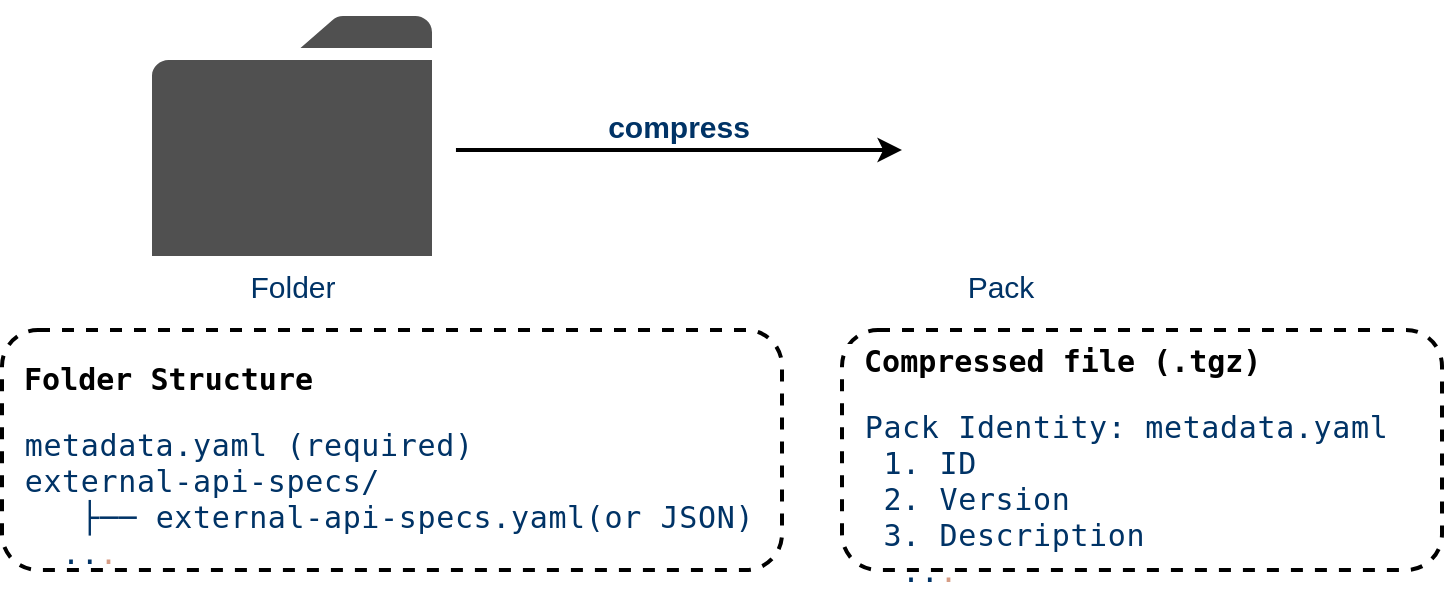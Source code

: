 <mxfile version="20.5.3" type="github">
  <diagram id="-1gi7MupparGmt0Eb_kV" name="Page-1">
    <mxGraphModel dx="1452" dy="900" grid="1" gridSize="15" guides="1" tooltips="1" connect="1" arrows="1" fold="1" page="1" pageScale="1" pageWidth="827" pageHeight="1169" math="0" shadow="0">
      <root>
        <mxCell id="0" />
        <mxCell id="1" parent="0" />
        <mxCell id="M8-Kcq0V4rQB1YjrAimU-7" value="&lt;pre style=&quot;font-style: normal; font-variant-caps: normal; font-weight: 400; letter-spacing: normal; text-indent: 0px; text-transform: none; word-spacing: 0px; -webkit-text-stroke-width: 0px; text-decoration: none; caret-color: rgb(0, 0, 0); color: rgb(0, 0, 0); background-color: rgb(255, 255, 255); font-size: 15px;&quot;&gt;&lt;b style=&quot;font-size: 15px;&quot;&gt;&lt;font style=&quot;font-size: 15px;&quot;&gt; Folder Structure&lt;/font&gt;&lt;span style=&quot;font-size: 15px;&quot;&gt; &lt;/span&gt;&lt;/b&gt;&lt;/pre&gt;&lt;font style=&quot;caret-color: rgb(0, 51, 102); color: rgb(0, 51, 102); font-family: Helvetica; font-size: 15px; font-style: normal; font-variant-caps: normal; font-weight: 400; letter-spacing: normal; text-indent: 0px; text-transform: none; word-spacing: 0px; -webkit-text-stroke-width: 0px; text-decoration: none; background-color: rgb(255, 255, 255);&quot; color=&quot;#003366&quot;&gt;&lt;span style=&quot;box-sizing: border-box; padding: 0px; border: 0px; margin: 0px; font-family: &amp;quot;IBM Plex Mono&amp;quot;, Menlo, &amp;quot;DejaVu Sans Mono&amp;quot;, &amp;quot;Bitstream Vera Sans Mono&amp;quot;, Courier, monospace; font-stretch: inherit; line-height: inherit; vertical-align: baseline; letter-spacing: 0.32px; background-color: rgb(30, 30, 30); font-size: 15px;&quot; class=&quot;hljs-string&quot;&gt;&lt;div style=&quot;font-size: 15px;&quot;&gt;&lt;span style=&quot;box-sizing: border-box; padding: 0px; border: 0px; margin: 0px; font-stretch: inherit; line-height: inherit; vertical-align: baseline; font-size: 15px;&quot; class=&quot;hljs-string&quot;&gt;&amp;nbsp;metadata.yaml&lt;/span&gt;&lt;span style=&quot;caret-color: rgb(220, 220, 220); font-size: 15px;&quot;&gt;&lt;span class=&quot;Apple-converted-space&quot; style=&quot;font-size: 15px;&quot;&gt;&amp;nbsp;&lt;/span&gt;&lt;/span&gt;&lt;span style=&quot;box-sizing: border-box; padding: 0px; border: 0px; margin: 0px; font-stretch: inherit; line-height: inherit; vertical-align: baseline; font-size: 15px;&quot; class=&quot;hljs-string&quot;&gt;(required)&lt;/span&gt;&lt;span style=&quot;caret-color: rgb(220, 220, 220); font-size: 15px;&quot;&gt;&amp;nbsp;&lt;/span&gt;&lt;/div&gt;&lt;/span&gt;&lt;span style=&quot;box-sizing: border-box; padding: 0px; border: 0px; margin: 0px; font-family: &amp;quot;IBM Plex Mono&amp;quot;, Menlo, &amp;quot;DejaVu Sans Mono&amp;quot;, &amp;quot;Bitstream Vera Sans Mono&amp;quot;, Courier, monospace; font-stretch: inherit; line-height: inherit; vertical-align: baseline; letter-spacing: 0.32px; background-color: rgb(30, 30, 30); font-size: 15px;&quot; class=&quot;hljs-string&quot;&gt;&lt;div style=&quot;font-size: 15px;&quot;&gt;&lt;span style=&quot;box-sizing: border-box; padding: 0px; border: 0px; margin: 0px; font-stretch: inherit; line-height: inherit; vertical-align: baseline; font-size: 15px;&quot; class=&quot;hljs-string&quot;&gt;&amp;nbsp;external-api-specs/&lt;/span&gt;&lt;span style=&quot;caret-color: rgb(220, 220, 220); font-size: 15px;&quot;&gt;&amp;nbsp;&lt;/span&gt;&lt;/div&gt;&lt;/span&gt;&lt;/font&gt;&lt;span style=&quot;font-size: 15px; font-style: normal; font-variant-caps: normal; font-weight: 400; text-indent: 0px; text-transform: none; word-spacing: 0px; -webkit-text-stroke-width: 0px; text-decoration: none; color: rgb(0, 0, 0); box-sizing: border-box; padding: 0px; border: 0px; margin: 0px; font-family: &amp;quot;IBM Plex Mono&amp;quot;, Menlo, &amp;quot;DejaVu Sans Mono&amp;quot;, &amp;quot;Bitstream Vera Sans Mono&amp;quot;, Courier, monospace; font-stretch: inherit; line-height: inherit; vertical-align: baseline; letter-spacing: 0.32px; background-color: rgb(30, 30, 30);&quot; class=&quot;hljs-string&quot;&gt;&lt;div style=&quot;caret-color: rgb(0, 0, 0); font-size: 15px;&quot;&gt;&lt;font color=&quot;#003366&quot; style=&quot;font-size: 15px;&quot;&gt;&lt;span style=&quot;box-sizing: border-box; padding: 0px; border: 0px; margin: 0px; font-stretch: inherit; line-height: inherit; vertical-align: baseline; font-size: 15px;&quot; class=&quot;hljs-string&quot;&gt;&amp;nbsp; &amp;nbsp; ├──&lt;/span&gt;&lt;span style=&quot;caret-color: rgb(220, 220, 220); font-size: 15px;&quot;&gt;&lt;span class=&quot;Apple-converted-space&quot; style=&quot;font-size: 15px;&quot;&gt;&amp;nbsp;&lt;/span&gt;&lt;/span&gt;&lt;span style=&quot;box-sizing: border-box; padding: 0px; border: 0px; margin: 0px; font-stretch: inherit; line-height: inherit; vertical-align: baseline; font-size: 15px;&quot; class=&quot;hljs-string&quot;&gt;external-api-specs.yaml(or JSON)&lt;/span&gt;&lt;/font&gt;&lt;/div&gt;&lt;div style=&quot;font-size: 15px;&quot;&gt;&lt;div style=&quot;font-size: 15px;&quot;&gt;&lt;font color=&quot;#003366&quot; style=&quot;font-size: 15px;&quot;&gt;&amp;nbsp; &amp;nbsp;..&lt;/font&gt;&lt;font color=&quot;#d69d85&quot; style=&quot;font-size: 15px;&quot;&gt;.&lt;/font&gt;&lt;/div&gt;&lt;/div&gt;&lt;/span&gt;" style="rounded=1;whiteSpace=wrap;html=1;fontColor=#003366;dashed=1;strokeWidth=2;align=left;fontSize=15;" vertex="1" parent="1">
          <mxGeometry x="15" y="330" width="390" height="120" as="geometry" />
        </mxCell>
        <mxCell id="M8-Kcq0V4rQB1YjrAimU-9" value="compress" style="endArrow=classic;html=1;rounded=0;fontColor=#003366;exitX=1.022;exitY=0.672;exitDx=0;exitDy=0;exitPerimeter=0;strokeColor=#000000;strokeWidth=2;fontStyle=1;fontSize=15;verticalAlign=bottom;" edge="1" parent="1">
          <mxGeometry width="50" height="50" relative="1" as="geometry">
            <mxPoint x="241.98" y="239.984" as="sourcePoint" />
            <mxPoint x="465" y="240" as="targetPoint" />
          </mxGeometry>
        </mxCell>
        <mxCell id="M8-Kcq0V4rQB1YjrAimU-10" value="Folder" style="sketch=0;pointerEvents=1;shadow=0;dashed=0;html=1;strokeColor=none;fillColor=#505050;labelPosition=center;verticalLabelPosition=bottom;verticalAlign=top;outlineConnect=0;align=center;shape=mxgraph.office.concepts.folder;fontColor=#003366;fontSize=15;" vertex="1" parent="1">
          <mxGeometry x="90" y="173" width="140" height="120" as="geometry" />
        </mxCell>
        <mxCell id="M8-Kcq0V4rQB1YjrAimU-17" value="Pack" style="shape=image;html=1;verticalAlign=top;verticalLabelPosition=bottom;labelBackgroundColor=#ffffff;imageAspect=0;aspect=fixed;image=https://cdn3.iconfinder.com/data/icons/dompicon-glyph-file-format-2/256/file-tar-format-type-128.png;fontSize=15;fontColor=#003366;" vertex="1" parent="1">
          <mxGeometry x="450" y="165" width="128" height="128" as="geometry" />
        </mxCell>
        <mxCell id="M8-Kcq0V4rQB1YjrAimU-21" value="&lt;pre style=&quot;font-style: normal; font-variant-caps: normal; font-weight: 400; letter-spacing: normal; text-indent: 0px; text-transform: none; word-spacing: 0px; -webkit-text-stroke-width: 0px; text-decoration: none; caret-color: rgb(0, 0, 0); color: rgb(0, 0, 0); background-color: rgb(255, 255, 255); font-size: 15px;&quot;&gt;&lt;b style=&quot;font-size: 15px;&quot;&gt;&lt;font style=&quot;font-size: 15px;&quot;&gt; Compressed file (.tgz)&lt;/font&gt;&lt;span style=&quot;font-size: 15px;&quot;&gt; &lt;/span&gt;&lt;/b&gt;&lt;/pre&gt;&lt;font style=&quot;caret-color: rgb(0, 51, 102); color: rgb(0, 51, 102); font-family: Helvetica; font-size: 15px; font-style: normal; font-variant-caps: normal; font-weight: 400; letter-spacing: normal; text-indent: 0px; text-transform: none; word-spacing: 0px; -webkit-text-stroke-width: 0px; text-decoration: none; background-color: rgb(255, 255, 255);&quot; color=&quot;#003366&quot;&gt;&lt;span style=&quot;box-sizing: border-box; padding: 0px; border: 0px; margin: 0px; font-family: &amp;quot;IBM Plex Mono&amp;quot;, Menlo, &amp;quot;DejaVu Sans Mono&amp;quot;, &amp;quot;Bitstream Vera Sans Mono&amp;quot;, Courier, monospace; font-stretch: inherit; line-height: inherit; vertical-align: baseline; letter-spacing: 0.32px; background-color: rgb(30, 30, 30); font-size: 15px;&quot; class=&quot;hljs-string&quot;&gt;&lt;div style=&quot;font-size: 15px;&quot;&gt;&lt;span style=&quot;box-sizing: border-box; padding: 0px; border: 0px; margin: 0px; font-stretch: inherit; line-height: inherit; vertical-align: baseline; font-size: 15px;&quot; class=&quot;hljs-string&quot;&gt;&amp;nbsp;Pack Identity: metadata.yaml&lt;/span&gt;&lt;/div&gt;&lt;/span&gt;&lt;span style=&quot;box-sizing: border-box; padding: 0px; border: 0px; margin: 0px; font-family: &amp;quot;IBM Plex Mono&amp;quot;, Menlo, &amp;quot;DejaVu Sans Mono&amp;quot;, &amp;quot;Bitstream Vera Sans Mono&amp;quot;, Courier, monospace; font-stretch: inherit; line-height: inherit; vertical-align: baseline; letter-spacing: 0.32px; background-color: rgb(30, 30, 30); font-size: 15px;&quot; class=&quot;hljs-string&quot;&gt;&lt;div style=&quot;font-size: 15px;&quot;&gt;&amp;nbsp; 1. ID&lt;/div&gt;&lt;/span&gt;&lt;/font&gt;&lt;span style=&quot;font-size: 15px; font-style: normal; font-variant-caps: normal; font-weight: 400; text-indent: 0px; text-transform: none; word-spacing: 0px; -webkit-text-stroke-width: 0px; text-decoration: none; color: rgb(0, 0, 0); box-sizing: border-box; padding: 0px; border: 0px; margin: 0px; font-family: &amp;quot;IBM Plex Mono&amp;quot;, Menlo, &amp;quot;DejaVu Sans Mono&amp;quot;, &amp;quot;Bitstream Vera Sans Mono&amp;quot;, Courier, monospace; font-stretch: inherit; line-height: inherit; vertical-align: baseline; letter-spacing: 0.32px; background-color: rgb(30, 30, 30);&quot; class=&quot;hljs-string&quot;&gt;&lt;div style=&quot;caret-color: rgb(0, 0, 0); font-size: 15px;&quot;&gt;&lt;font color=&quot;#003366&quot; style=&quot;font-size: 15px;&quot;&gt;&lt;span style=&quot;box-sizing: border-box; padding: 0px; border: 0px; margin: 0px; font-stretch: inherit; line-height: inherit; vertical-align: baseline; font-size: 15px;&quot; class=&quot;hljs-string&quot;&gt;&amp;nbsp; 2. Version&lt;/span&gt;&lt;/font&gt;&lt;/div&gt;&lt;div style=&quot;caret-color: rgb(0, 0, 0); font-size: 15px;&quot;&gt;&lt;font color=&quot;#003366&quot; style=&quot;font-size: 15px;&quot;&gt;&lt;span style=&quot;box-sizing: border-box; padding: 0px; border: 0px; margin: 0px; font-stretch: inherit; line-height: inherit; vertical-align: baseline; font-size: 15px;&quot; class=&quot;hljs-string&quot;&gt;&amp;nbsp; 3. Description&lt;/span&gt;&lt;/font&gt;&lt;/div&gt;&lt;div style=&quot;font-size: 15px;&quot;&gt;&lt;div style=&quot;font-size: 15px;&quot;&gt;&lt;font color=&quot;#003366&quot; style=&quot;font-size: 15px;&quot;&gt;&amp;nbsp; &amp;nbsp;..&lt;/font&gt;&lt;font color=&quot;#d69d85&quot; style=&quot;font-size: 15px;&quot;&gt;.&lt;/font&gt;&lt;/div&gt;&lt;/div&gt;&lt;/span&gt;" style="rounded=1;whiteSpace=wrap;html=1;fontColor=#003366;dashed=1;strokeWidth=2;align=left;fontSize=15;" vertex="1" parent="1">
          <mxGeometry x="435" y="330" width="300" height="120" as="geometry" />
        </mxCell>
      </root>
    </mxGraphModel>
  </diagram>
</mxfile>

